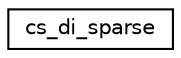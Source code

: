 digraph "Graphical Class Hierarchy"
{
 // INTERACTIVE_SVG=YES
  edge [fontname="Helvetica",fontsize="10",labelfontname="Helvetica",labelfontsize="10"];
  node [fontname="Helvetica",fontsize="10",shape=record];
  rankdir="LR";
  Node1 [label="cs_di_sparse",height=0.2,width=0.4,color="black", fillcolor="white", style="filled",URL="$structcs__di__sparse.html"];
}
